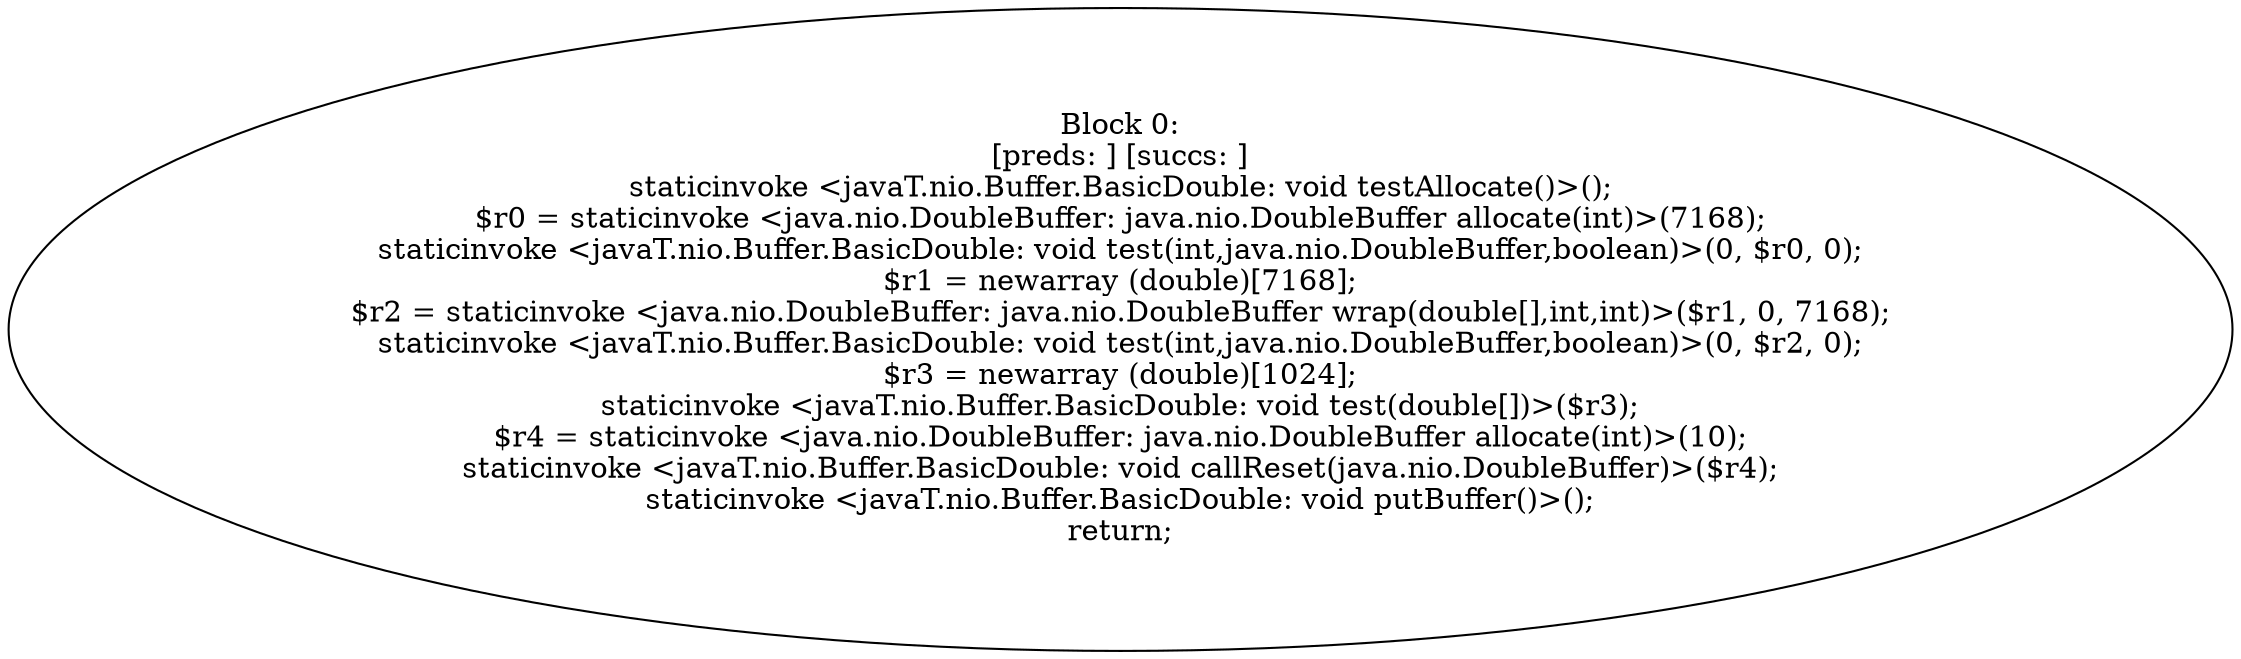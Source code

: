 digraph "unitGraph" {
    "Block 0:
[preds: ] [succs: ]
staticinvoke <javaT.nio.Buffer.BasicDouble: void testAllocate()>();
$r0 = staticinvoke <java.nio.DoubleBuffer: java.nio.DoubleBuffer allocate(int)>(7168);
staticinvoke <javaT.nio.Buffer.BasicDouble: void test(int,java.nio.DoubleBuffer,boolean)>(0, $r0, 0);
$r1 = newarray (double)[7168];
$r2 = staticinvoke <java.nio.DoubleBuffer: java.nio.DoubleBuffer wrap(double[],int,int)>($r1, 0, 7168);
staticinvoke <javaT.nio.Buffer.BasicDouble: void test(int,java.nio.DoubleBuffer,boolean)>(0, $r2, 0);
$r3 = newarray (double)[1024];
staticinvoke <javaT.nio.Buffer.BasicDouble: void test(double[])>($r3);
$r4 = staticinvoke <java.nio.DoubleBuffer: java.nio.DoubleBuffer allocate(int)>(10);
staticinvoke <javaT.nio.Buffer.BasicDouble: void callReset(java.nio.DoubleBuffer)>($r4);
staticinvoke <javaT.nio.Buffer.BasicDouble: void putBuffer()>();
return;
"
}
